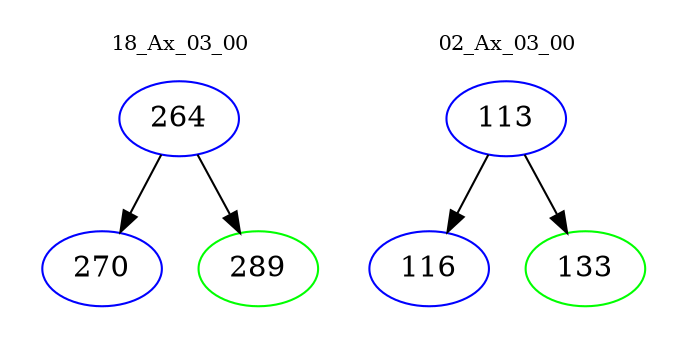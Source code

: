 digraph{
subgraph cluster_0 {
color = white
label = "18_Ax_03_00";
fontsize=10;
T0_264 [label="264", color="blue"]
T0_264 -> T0_270 [color="black"]
T0_270 [label="270", color="blue"]
T0_264 -> T0_289 [color="black"]
T0_289 [label="289", color="green"]
}
subgraph cluster_1 {
color = white
label = "02_Ax_03_00";
fontsize=10;
T1_113 [label="113", color="blue"]
T1_113 -> T1_116 [color="black"]
T1_116 [label="116", color="blue"]
T1_113 -> T1_133 [color="black"]
T1_133 [label="133", color="green"]
}
}
